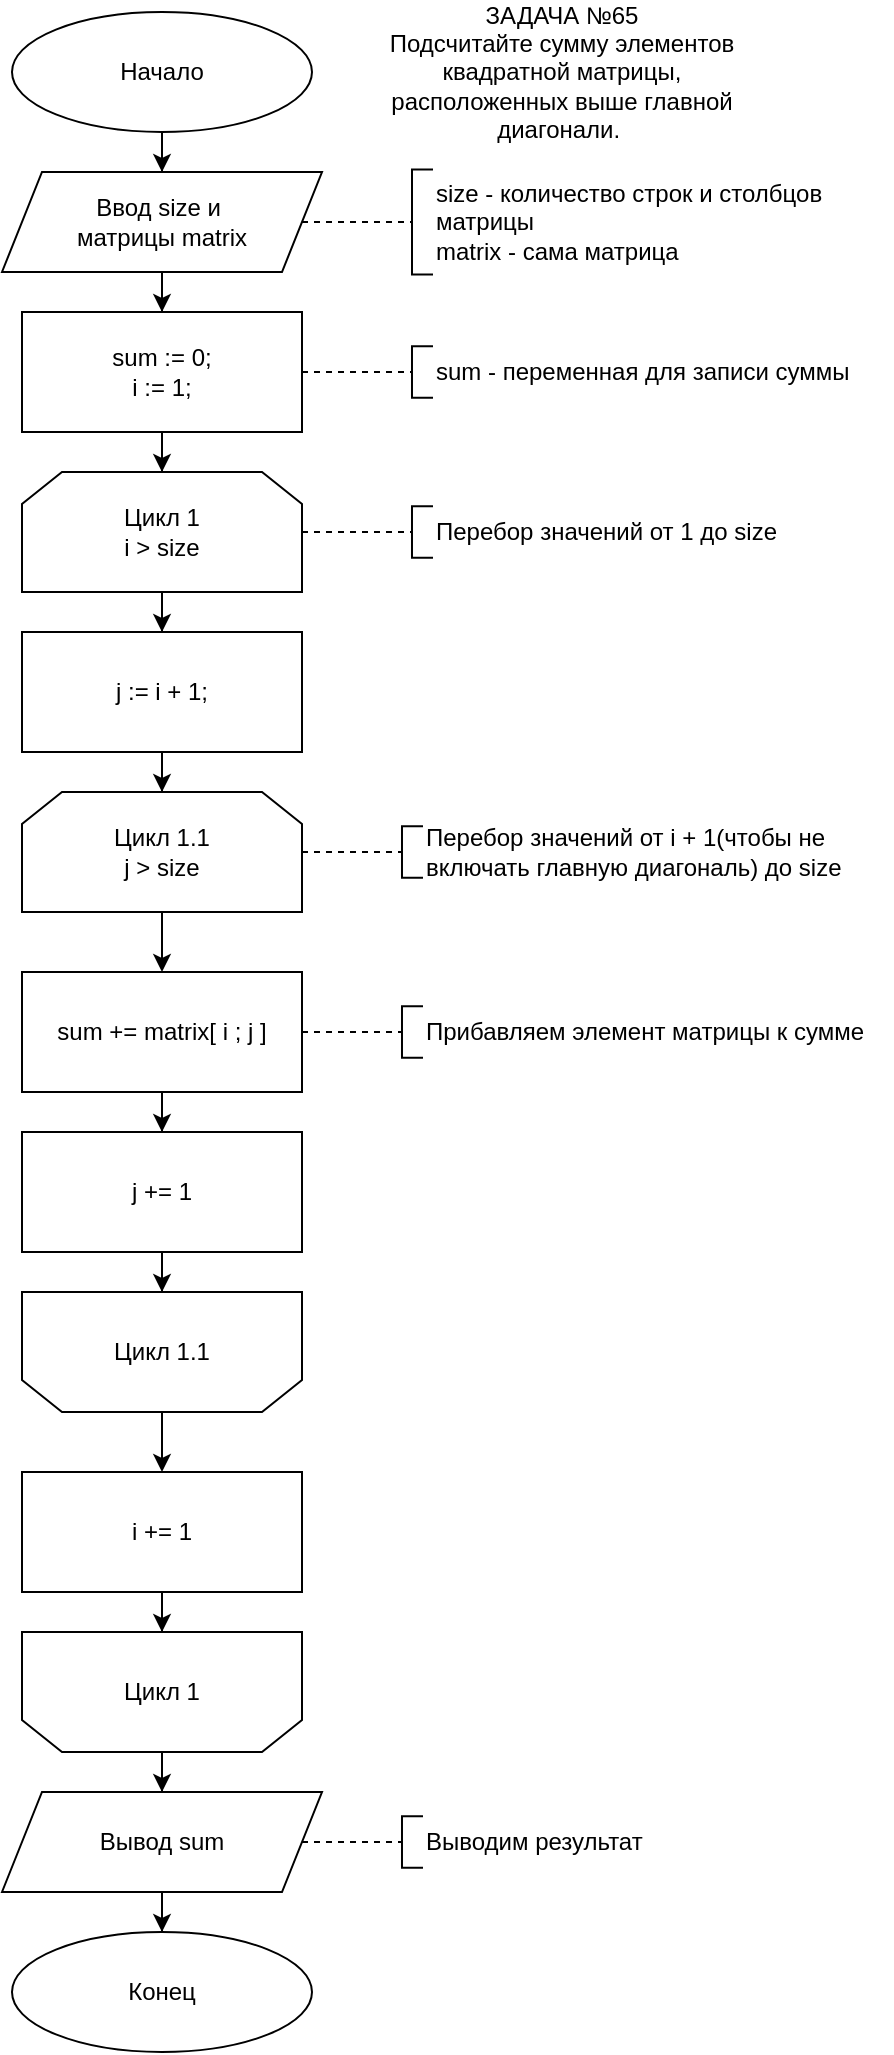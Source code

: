 <mxfile version="25.0.3">
  <diagram name="Страница — 1" id="RRlvjV9NWWJfhZUZJUfN">
    <mxGraphModel dx="1290" dy="1736" grid="1" gridSize="10" guides="1" tooltips="1" connect="1" arrows="1" fold="1" page="1" pageScale="1" pageWidth="827" pageHeight="1169" math="0" shadow="0">
      <root>
        <mxCell id="0" />
        <mxCell id="1" parent="0" />
        <mxCell id="2oqVeCjJIa9QC_lpXmB_-1" style="edgeStyle=orthogonalEdgeStyle;rounded=0;orthogonalLoop=1;jettySize=auto;html=1;" parent="1" source="2oqVeCjJIa9QC_lpXmB_-2" target="2oqVeCjJIa9QC_lpXmB_-4" edge="1">
          <mxGeometry relative="1" as="geometry" />
        </mxCell>
        <mxCell id="2oqVeCjJIa9QC_lpXmB_-2" value="Начало" style="ellipse;whiteSpace=wrap;html=1;" parent="1" vertex="1">
          <mxGeometry x="170" y="-50" width="150" height="60" as="geometry" />
        </mxCell>
        <mxCell id="2oqVeCjJIa9QC_lpXmB_-3" style="edgeStyle=orthogonalEdgeStyle;rounded=0;orthogonalLoop=1;jettySize=auto;html=1;" parent="1" source="2oqVeCjJIa9QC_lpXmB_-4" target="2oqVeCjJIa9QC_lpXmB_-6" edge="1">
          <mxGeometry relative="1" as="geometry" />
        </mxCell>
        <mxCell id="2oqVeCjJIa9QC_lpXmB_-4" value="Ввод size и&amp;nbsp;&lt;div&gt;матрицы matrix&lt;/div&gt;" style="shape=parallelogram;perimeter=parallelogramPerimeter;whiteSpace=wrap;html=1;fixedSize=1;" parent="1" vertex="1">
          <mxGeometry x="165" y="30" width="160" height="50" as="geometry" />
        </mxCell>
        <mxCell id="2oqVeCjJIa9QC_lpXmB_-5" style="edgeStyle=orthogonalEdgeStyle;rounded=0;orthogonalLoop=1;jettySize=auto;html=1;" parent="1" source="2oqVeCjJIa9QC_lpXmB_-6" target="2oqVeCjJIa9QC_lpXmB_-9" edge="1">
          <mxGeometry relative="1" as="geometry" />
        </mxCell>
        <mxCell id="2oqVeCjJIa9QC_lpXmB_-6" value="sum := 0;&lt;div&gt;i := 1;&lt;/div&gt;" style="rounded=0;whiteSpace=wrap;html=1;" parent="1" vertex="1">
          <mxGeometry x="175" y="100" width="140" height="60" as="geometry" />
        </mxCell>
        <mxCell id="2oqVeCjJIa9QC_lpXmB_-7" value="Конец" style="ellipse;whiteSpace=wrap;html=1;" parent="1" vertex="1">
          <mxGeometry x="170" y="910" width="150" height="60" as="geometry" />
        </mxCell>
        <mxCell id="2oqVeCjJIa9QC_lpXmB_-59" style="edgeStyle=orthogonalEdgeStyle;rounded=0;orthogonalLoop=1;jettySize=auto;html=1;" parent="1" source="2oqVeCjJIa9QC_lpXmB_-9" target="2oqVeCjJIa9QC_lpXmB_-12" edge="1">
          <mxGeometry relative="1" as="geometry" />
        </mxCell>
        <mxCell id="2oqVeCjJIa9QC_lpXmB_-9" value="Цикл 1&lt;div&gt;i &amp;gt; size&lt;/div&gt;" style="shape=loopLimit;whiteSpace=wrap;html=1;" parent="1" vertex="1">
          <mxGeometry x="175" y="180" width="140" height="60" as="geometry" />
        </mxCell>
        <mxCell id="2oqVeCjJIa9QC_lpXmB_-12" value="j := i + 1;" style="rounded=0;whiteSpace=wrap;html=1;" parent="1" vertex="1">
          <mxGeometry x="175" y="260" width="140" height="60" as="geometry" />
        </mxCell>
        <mxCell id="2oqVeCjJIa9QC_lpXmB_-60" style="edgeStyle=orthogonalEdgeStyle;rounded=0;orthogonalLoop=1;jettySize=auto;html=1;" parent="1" source="2oqVeCjJIa9QC_lpXmB_-14" target="2oqVeCjJIa9QC_lpXmB_-26" edge="1">
          <mxGeometry relative="1" as="geometry" />
        </mxCell>
        <mxCell id="2oqVeCjJIa9QC_lpXmB_-14" value="Цикл 1.1&lt;div&gt;j &amp;gt; size&lt;/div&gt;" style="shape=loopLimit;whiteSpace=wrap;html=1;" parent="1" vertex="1">
          <mxGeometry x="175" y="340" width="140" height="60" as="geometry" />
        </mxCell>
        <mxCell id="2oqVeCjJIa9QC_lpXmB_-15" style="edgeStyle=orthogonalEdgeStyle;rounded=0;orthogonalLoop=1;jettySize=auto;html=1;" parent="1" source="2oqVeCjJIa9QC_lpXmB_-12" target="2oqVeCjJIa9QC_lpXmB_-14" edge="1">
          <mxGeometry relative="1" as="geometry" />
        </mxCell>
        <mxCell id="2oqVeCjJIa9QC_lpXmB_-65" style="edgeStyle=orthogonalEdgeStyle;rounded=0;orthogonalLoop=1;jettySize=auto;html=1;" parent="1" source="2oqVeCjJIa9QC_lpXmB_-24" target="2oqVeCjJIa9QC_lpXmB_-64" edge="1">
          <mxGeometry relative="1" as="geometry" />
        </mxCell>
        <mxCell id="2oqVeCjJIa9QC_lpXmB_-24" value="Цикл 1.1" style="shape=loopLimit;whiteSpace=wrap;html=1;direction=west;" parent="1" vertex="1">
          <mxGeometry x="175" y="590" width="140" height="60" as="geometry" />
        </mxCell>
        <mxCell id="2oqVeCjJIa9QC_lpXmB_-62" style="edgeStyle=orthogonalEdgeStyle;rounded=0;orthogonalLoop=1;jettySize=auto;html=1;" parent="1" source="2oqVeCjJIa9QC_lpXmB_-26" target="2oqVeCjJIa9QC_lpXmB_-61" edge="1">
          <mxGeometry relative="1" as="geometry" />
        </mxCell>
        <mxCell id="2oqVeCjJIa9QC_lpXmB_-26" value="sum += matrix[ i ; j ]" style="rounded=0;whiteSpace=wrap;html=1;" parent="1" vertex="1">
          <mxGeometry x="175" y="430" width="140" height="60" as="geometry" />
        </mxCell>
        <mxCell id="2oqVeCjJIa9QC_lpXmB_-29" style="edgeStyle=orthogonalEdgeStyle;rounded=0;orthogonalLoop=1;jettySize=auto;html=1;" parent="1" source="2oqVeCjJIa9QC_lpXmB_-30" target="2oqVeCjJIa9QC_lpXmB_-32" edge="1">
          <mxGeometry relative="1" as="geometry" />
        </mxCell>
        <mxCell id="2oqVeCjJIa9QC_lpXmB_-30" value="Цикл 1" style="shape=loopLimit;whiteSpace=wrap;html=1;direction=west;" parent="1" vertex="1">
          <mxGeometry x="175" y="760" width="140" height="60" as="geometry" />
        </mxCell>
        <mxCell id="2oqVeCjJIa9QC_lpXmB_-31" style="edgeStyle=orthogonalEdgeStyle;rounded=0;orthogonalLoop=1;jettySize=auto;html=1;" parent="1" source="2oqVeCjJIa9QC_lpXmB_-32" target="2oqVeCjJIa9QC_lpXmB_-7" edge="1">
          <mxGeometry relative="1" as="geometry" />
        </mxCell>
        <mxCell id="2oqVeCjJIa9QC_lpXmB_-32" value="Вывод sum" style="shape=parallelogram;perimeter=parallelogramPerimeter;whiteSpace=wrap;html=1;fixedSize=1;" parent="1" vertex="1">
          <mxGeometry x="165" y="840" width="160" height="50" as="geometry" />
        </mxCell>
        <mxCell id="2oqVeCjJIa9QC_lpXmB_-33" value="" style="endArrow=none;dashed=1;html=1;rounded=0;" parent="1" target="2oqVeCjJIa9QC_lpXmB_-34" edge="1">
          <mxGeometry width="50" height="50" relative="1" as="geometry">
            <mxPoint x="315" y="55" as="sourcePoint" />
            <mxPoint x="390" y="60" as="targetPoint" />
          </mxGeometry>
        </mxCell>
        <mxCell id="2oqVeCjJIa9QC_lpXmB_-34" value="" style="shape=partialRectangle;whiteSpace=wrap;html=1;bottom=1;right=1;left=1;top=0;fillColor=none;routingCenterX=-0.5;rotation=90;" parent="1" vertex="1">
          <mxGeometry x="348.75" y="50" width="52.5" height="10" as="geometry" />
        </mxCell>
        <mxCell id="2oqVeCjJIa9QC_lpXmB_-35" value="size - количество строк и столбцов матрицы&lt;br&gt;matrix - сама матрица" style="text;html=1;align=left;verticalAlign=middle;whiteSpace=wrap;rounded=0;" parent="1" vertex="1">
          <mxGeometry x="380" y="40" width="230" height="30" as="geometry" />
        </mxCell>
        <mxCell id="2oqVeCjJIa9QC_lpXmB_-36" value="" style="endArrow=none;dashed=1;html=1;rounded=0;" parent="1" target="2oqVeCjJIa9QC_lpXmB_-37" edge="1">
          <mxGeometry width="50" height="50" relative="1" as="geometry">
            <mxPoint x="315" y="130" as="sourcePoint" />
            <mxPoint x="390" y="135" as="targetPoint" />
          </mxGeometry>
        </mxCell>
        <mxCell id="2oqVeCjJIa9QC_lpXmB_-37" value="" style="shape=partialRectangle;whiteSpace=wrap;html=1;bottom=1;right=1;left=1;top=0;fillColor=none;routingCenterX=-0.5;rotation=90;" parent="1" vertex="1">
          <mxGeometry x="362.18" y="125" width="25.63" height="10" as="geometry" />
        </mxCell>
        <mxCell id="2oqVeCjJIa9QC_lpXmB_-38" value="sum - переменная для записи суммы" style="text;html=1;align=left;verticalAlign=middle;whiteSpace=wrap;rounded=0;" parent="1" vertex="1">
          <mxGeometry x="380" y="115" width="230" height="30" as="geometry" />
        </mxCell>
        <mxCell id="2oqVeCjJIa9QC_lpXmB_-39" value="" style="endArrow=none;dashed=1;html=1;rounded=0;" parent="1" target="2oqVeCjJIa9QC_lpXmB_-40" edge="1">
          <mxGeometry width="50" height="50" relative="1" as="geometry">
            <mxPoint x="315" y="210" as="sourcePoint" />
            <mxPoint x="390" y="215" as="targetPoint" />
          </mxGeometry>
        </mxCell>
        <mxCell id="2oqVeCjJIa9QC_lpXmB_-40" value="" style="shape=partialRectangle;whiteSpace=wrap;html=1;bottom=1;right=1;left=1;top=0;fillColor=none;routingCenterX=-0.5;rotation=90;" parent="1" vertex="1">
          <mxGeometry x="362.18" y="205" width="25.63" height="10" as="geometry" />
        </mxCell>
        <mxCell id="2oqVeCjJIa9QC_lpXmB_-41" value="Перебор значений от 1 до size" style="text;html=1;align=left;verticalAlign=middle;whiteSpace=wrap;rounded=0;" parent="1" vertex="1">
          <mxGeometry x="380" y="195" width="230" height="30" as="geometry" />
        </mxCell>
        <mxCell id="2oqVeCjJIa9QC_lpXmB_-42" value="" style="endArrow=none;dashed=1;html=1;rounded=0;" parent="1" source="2oqVeCjJIa9QC_lpXmB_-14" target="2oqVeCjJIa9QC_lpXmB_-43" edge="1">
          <mxGeometry width="50" height="50" relative="1" as="geometry">
            <mxPoint x="310" y="370" as="sourcePoint" />
            <mxPoint x="385" y="375" as="targetPoint" />
          </mxGeometry>
        </mxCell>
        <mxCell id="2oqVeCjJIa9QC_lpXmB_-43" value="" style="shape=partialRectangle;whiteSpace=wrap;html=1;bottom=1;right=1;left=1;top=0;fillColor=none;routingCenterX=-0.5;rotation=90;" parent="1" vertex="1">
          <mxGeometry x="357.18" y="365" width="25.63" height="10" as="geometry" />
        </mxCell>
        <mxCell id="2oqVeCjJIa9QC_lpXmB_-44" value="Перебор значений от i + 1(чтобы не включать главную диагональ) до size" style="text;html=1;align=left;verticalAlign=middle;whiteSpace=wrap;rounded=0;" parent="1" vertex="1">
          <mxGeometry x="375" y="355" width="230" height="30" as="geometry" />
        </mxCell>
        <mxCell id="2oqVeCjJIa9QC_lpXmB_-54" value="" style="endArrow=none;dashed=1;html=1;rounded=0;" parent="1" target="2oqVeCjJIa9QC_lpXmB_-55" edge="1">
          <mxGeometry width="50" height="50" relative="1" as="geometry">
            <mxPoint x="315" y="865" as="sourcePoint" />
            <mxPoint x="385" y="870" as="targetPoint" />
          </mxGeometry>
        </mxCell>
        <mxCell id="2oqVeCjJIa9QC_lpXmB_-55" value="" style="shape=partialRectangle;whiteSpace=wrap;html=1;bottom=1;right=1;left=1;top=0;fillColor=none;routingCenterX=-0.5;rotation=90;" parent="1" vertex="1">
          <mxGeometry x="357.18" y="860" width="25.63" height="10" as="geometry" />
        </mxCell>
        <mxCell id="2oqVeCjJIa9QC_lpXmB_-56" value="Выводим результат" style="text;html=1;align=left;verticalAlign=middle;whiteSpace=wrap;rounded=0;" parent="1" vertex="1">
          <mxGeometry x="375" y="850" width="230" height="30" as="geometry" />
        </mxCell>
        <mxCell id="2oqVeCjJIa9QC_lpXmB_-63" style="edgeStyle=orthogonalEdgeStyle;rounded=0;orthogonalLoop=1;jettySize=auto;html=1;" parent="1" source="2oqVeCjJIa9QC_lpXmB_-61" target="2oqVeCjJIa9QC_lpXmB_-24" edge="1">
          <mxGeometry relative="1" as="geometry" />
        </mxCell>
        <mxCell id="2oqVeCjJIa9QC_lpXmB_-61" value="j += 1" style="rounded=0;whiteSpace=wrap;html=1;" parent="1" vertex="1">
          <mxGeometry x="175" y="510" width="140" height="60" as="geometry" />
        </mxCell>
        <mxCell id="2oqVeCjJIa9QC_lpXmB_-67" style="edgeStyle=orthogonalEdgeStyle;rounded=0;orthogonalLoop=1;jettySize=auto;html=1;" parent="1" source="2oqVeCjJIa9QC_lpXmB_-64" target="2oqVeCjJIa9QC_lpXmB_-30" edge="1">
          <mxGeometry relative="1" as="geometry" />
        </mxCell>
        <mxCell id="2oqVeCjJIa9QC_lpXmB_-64" value="i += 1" style="rounded=0;whiteSpace=wrap;html=1;" parent="1" vertex="1">
          <mxGeometry x="175" y="680" width="140" height="60" as="geometry" />
        </mxCell>
        <mxCell id="2oqVeCjJIa9QC_lpXmB_-70" value="" style="endArrow=none;dashed=1;html=1;rounded=0;" parent="1" target="2oqVeCjJIa9QC_lpXmB_-71" edge="1">
          <mxGeometry width="50" height="50" relative="1" as="geometry">
            <mxPoint x="315" y="460" as="sourcePoint" />
            <mxPoint x="385" y="465" as="targetPoint" />
          </mxGeometry>
        </mxCell>
        <mxCell id="2oqVeCjJIa9QC_lpXmB_-71" value="" style="shape=partialRectangle;whiteSpace=wrap;html=1;bottom=1;right=1;left=1;top=0;fillColor=none;routingCenterX=-0.5;rotation=90;" parent="1" vertex="1">
          <mxGeometry x="357.18" y="455" width="25.63" height="10" as="geometry" />
        </mxCell>
        <mxCell id="2oqVeCjJIa9QC_lpXmB_-72" value="Прибавляем элемент матрицы к сумме" style="text;html=1;align=left;verticalAlign=middle;whiteSpace=wrap;rounded=0;" parent="1" vertex="1">
          <mxGeometry x="375" y="445" width="230" height="30" as="geometry" />
        </mxCell>
        <mxCell id="cVP56iFk9pxdqi1Nm72g-1" value="ЗАДАЧА №65&lt;div&gt;Подсчитайте сумму элементов квадратной матрицы, расположенных выше главной диагонали.&amp;nbsp;&lt;br&gt;&lt;/div&gt;" style="text;html=1;align=center;verticalAlign=middle;whiteSpace=wrap;rounded=0;" parent="1" vertex="1">
          <mxGeometry x="340" y="-35" width="210" height="30" as="geometry" />
        </mxCell>
      </root>
    </mxGraphModel>
  </diagram>
</mxfile>
